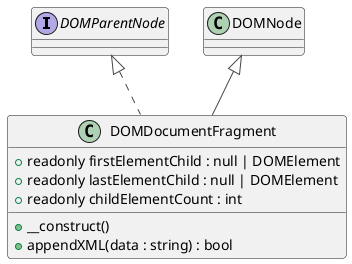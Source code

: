 @startuml
!theme vibrant
interface DOMParentNode
DOMNode <|-- DOMDocumentFragment

DOMParentNode <|.. DOMDocumentFragment

class DOMDocumentFragment {
  +readonly firstElementChild : null | DOMElement
  +readonly lastElementChild : null | DOMElement
  +readonly childElementCount : int
  +__construct()
  +appendXML(data : string) : bool
}
@enduml
